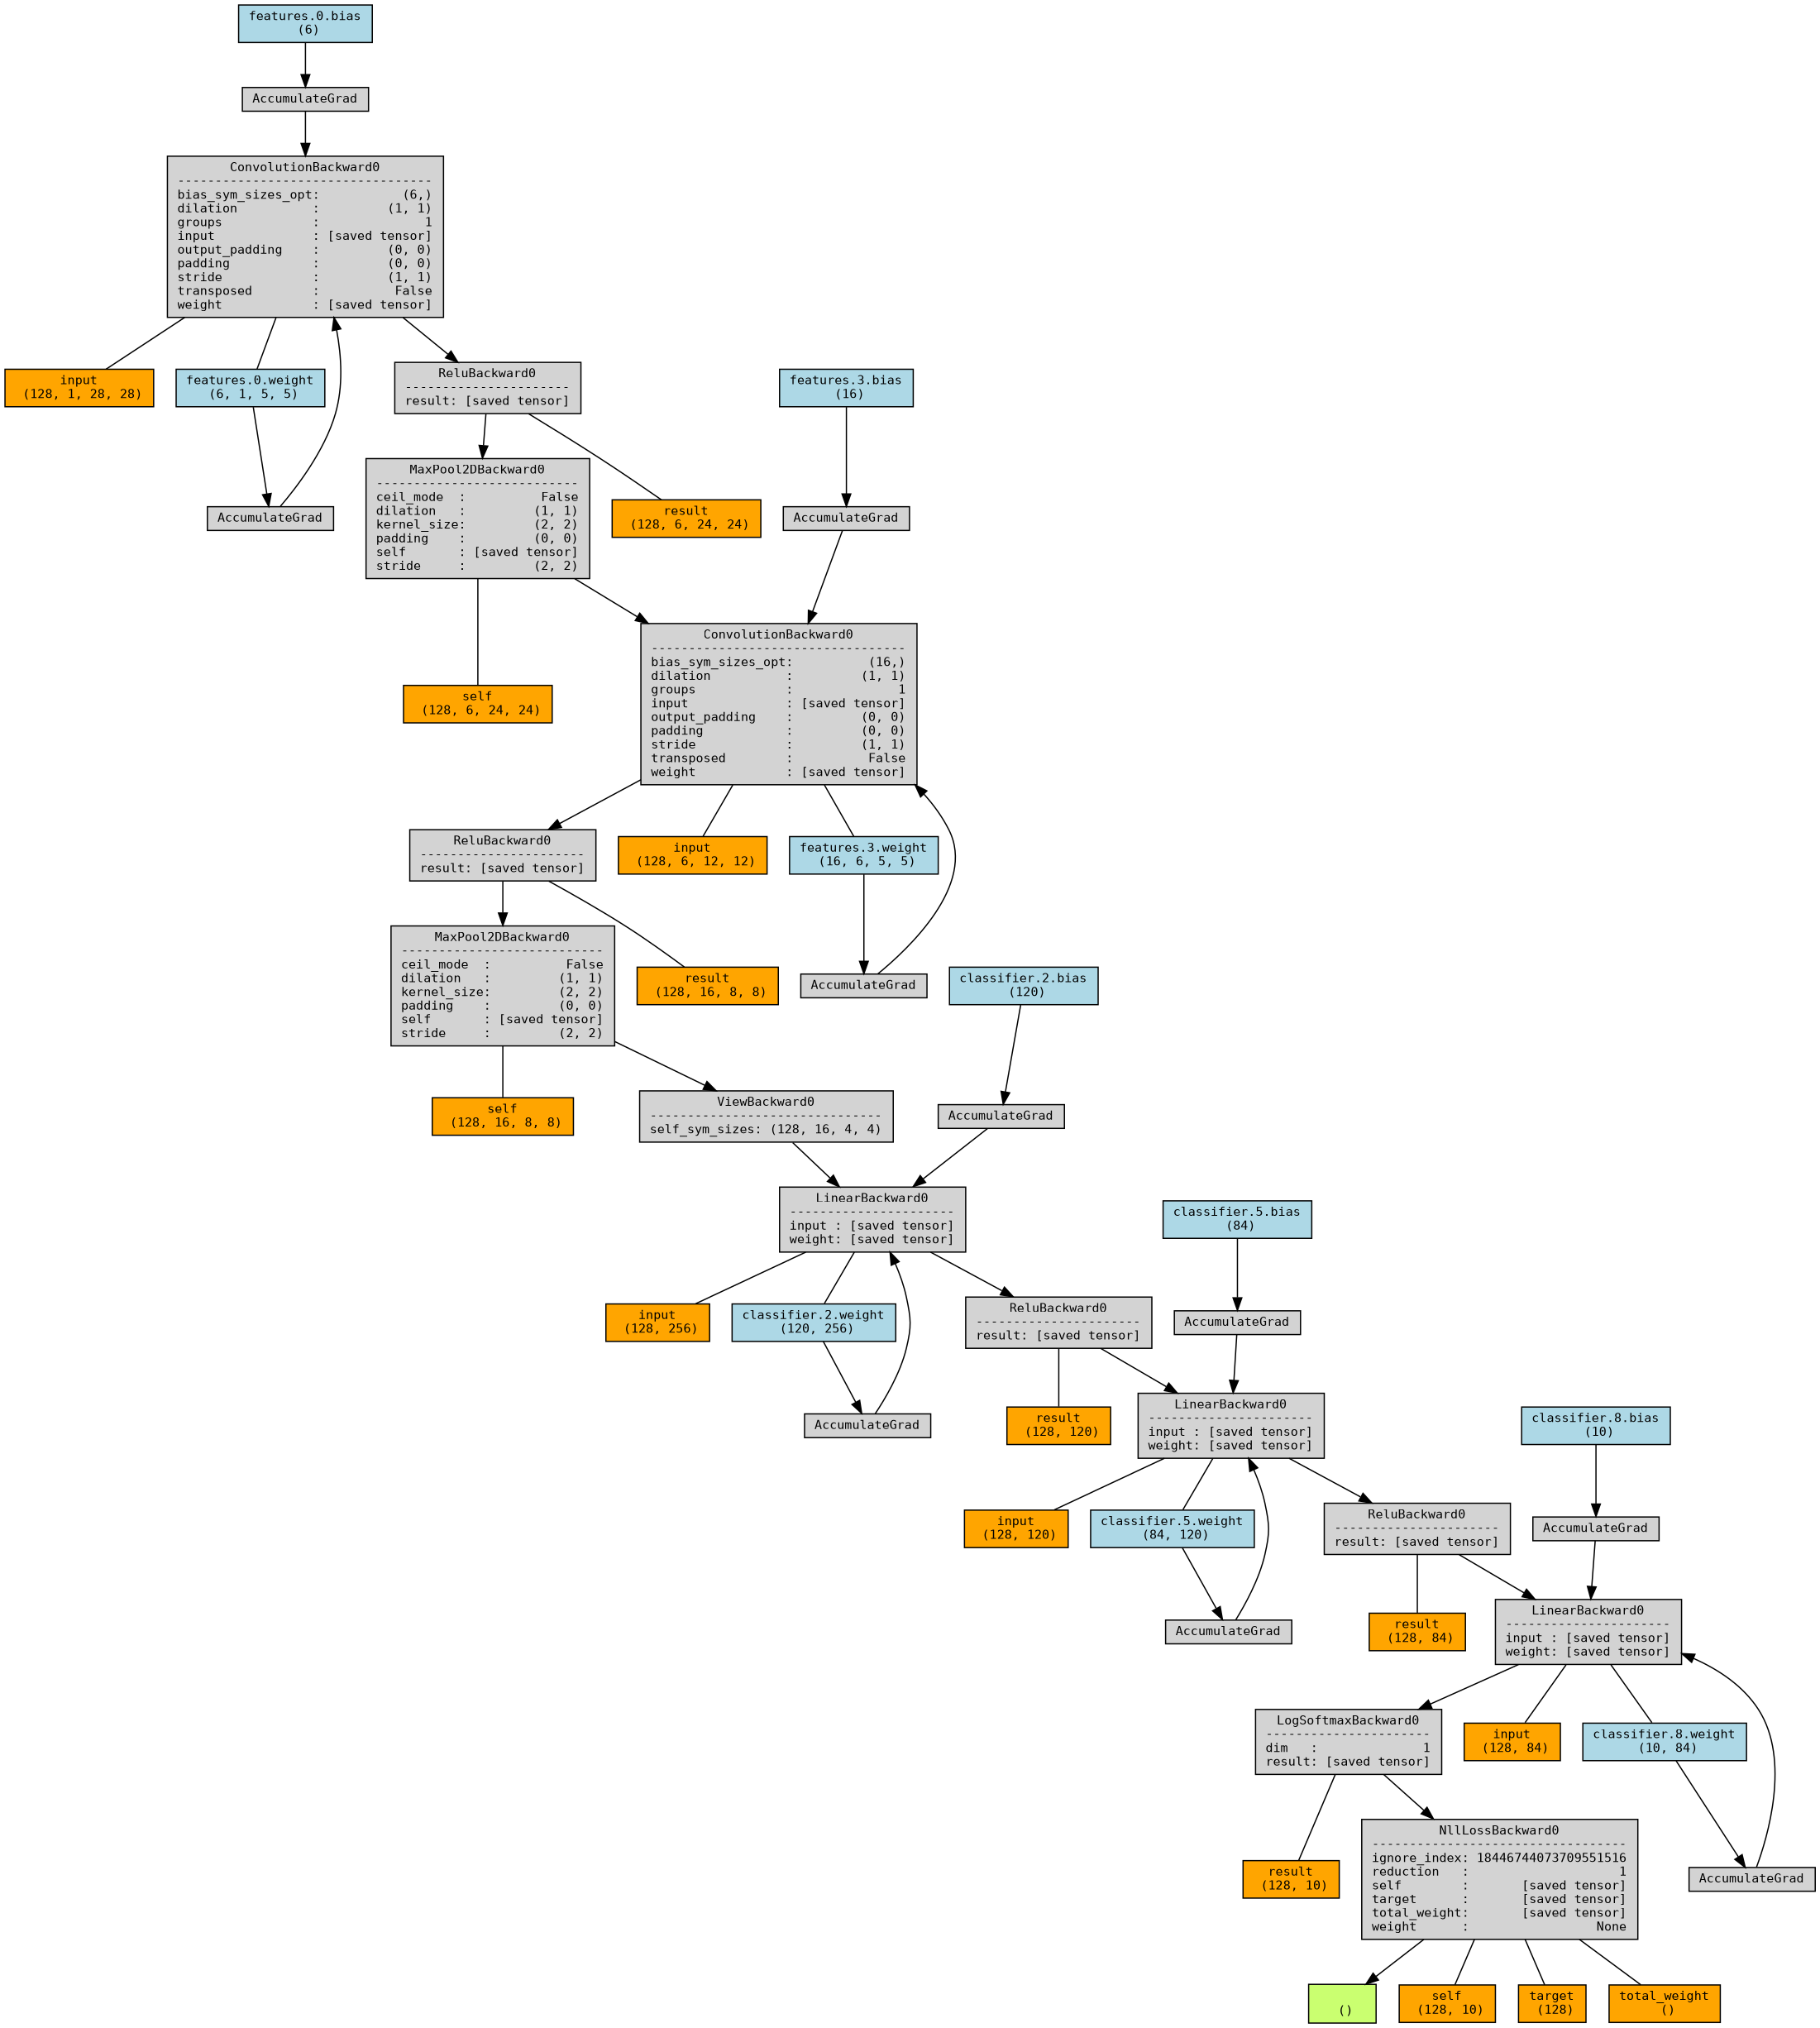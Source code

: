 digraph {
	graph [size="16.349999999999998,16.349999999999998"]
	node [align=left fontname=monospace fontsize=10 height=0.2 ranksep=0.1 shape=box style=filled]
	4694138832 [label="
 ()" fillcolor=darkolivegreen1]
	4984732400 -> 4984656880 [dir=none]
	4984656880 [label="self
 (128, 10)" fillcolor=orange]
	4984732400 -> 4694170400 [dir=none]
	4694170400 [label="target
 (128)" fillcolor=orange]
	4984732400 -> 4984436864 [dir=none]
	4984436864 [label="total_weight
 ()" fillcolor=orange]
	4984732400 [label="NllLossBackward0
----------------------------------
ignore_index: 18446744073709551516
reduction   :                    1
self        :       [saved tensor]
target      :       [saved tensor]
total_weight:       [saved tensor]
weight      :                 None"]
	4984733648 -> 4984732400
	4984733648 -> 4694145152 [dir=none]
	4694145152 [label="result
 (128, 10)" fillcolor=orange]
	4984733648 [label="LogSoftmaxBackward0
----------------------
dim   :              1
result: [saved tensor]"]
	4996301344 -> 4984733648
	4996301344 -> 4984652400 [dir=none]
	4984652400 [label="input
 (128, 84)" fillcolor=orange]
	4996301344 -> 4694139232 [dir=none]
	4694139232 [label="weight
 (10, 84)" fillcolor=orange]
	4996301344 [label="LinearBackward0
----------------------
input : [saved tensor]
weight: [saved tensor]"]
	4996301440 -> 4996301344
	4996301440 -> 4984663360 [dir=none]
	4984663360 [label="result
 (128, 84)" fillcolor=orange]
	4996301440 [label="ReluBackward0
----------------------
result: [saved tensor]"]
	4996301488 -> 4996301440
	4996301488 -> 4984656400 [dir=none]
	4984656400 [label="input
 (128, 120)" fillcolor=orange]
	4996301488 -> 4982311648 [dir=none]
	4982311648 [label="weight
 (84, 120)" fillcolor=orange]
	4996301488 [label="LinearBackward0
----------------------
input : [saved tensor]
weight: [saved tensor]"]
	4996301536 -> 4996301488
	4996301536 -> 4984658240 [dir=none]
	4984658240 [label="result
 (128, 120)" fillcolor=orange]
	4996301536 [label="ReluBackward0
----------------------
result: [saved tensor]"]
	4996301728 -> 4996301536
	4996301728 -> 4984662640 [dir=none]
	4984662640 [label="input
 (128, 256)" fillcolor=orange]
	4996301728 -> 4979408656 [dir=none]
	4979408656 [label="weight
 (120, 256)" fillcolor=orange]
	4996301728 [label="LinearBackward0
----------------------
input : [saved tensor]
weight: [saved tensor]"]
	4996301824 -> 4996301728
	4996301824 [label="ViewBackward0
-------------------------------
self_sym_sizes: (128, 16, 4, 4)"]
	4996302016 -> 4996301824
	4996302016 -> 4984654720 [dir=none]
	4984654720 [label="self
 (128, 16, 8, 8)" fillcolor=orange]
	4996302016 [label="MaxPool2DBackward0
---------------------------
ceil_mode  :          False
dilation   :         (1, 1)
kernel_size:         (2, 2)
padding    :         (0, 0)
self       : [saved tensor]
stride     :         (2, 2)"]
	4996302112 -> 4996302016
	4996302112 -> 4984658720 [dir=none]
	4984658720 [label="result
 (128, 16, 8, 8)" fillcolor=orange]
	4996302112 [label="ReluBackward0
----------------------
result: [saved tensor]"]
	4996302208 -> 4996302112
	4996302208 -> 4694173760 [dir=none]
	4694173760 [label="input
 (128, 6, 12, 12)" fillcolor=orange]
	4996302208 -> 4982312528 [dir=none]
	4982312528 [label="weight
 (16, 6, 5, 5)" fillcolor=orange]
	4996302208 [label="ConvolutionBackward0
----------------------------------
bias_sym_sizes_opt:          (16,)
dilation          :         (1, 1)
groups            :              1
input             : [saved tensor]
output_padding    :         (0, 0)
padding           :         (0, 0)
stride            :         (1, 1)
transposed        :          False
weight            : [saved tensor]"]
	4996302304 -> 4996302208
	4996302304 -> 4983779344 [dir=none]
	4983779344 [label="self
 (128, 6, 24, 24)" fillcolor=orange]
	4996302304 [label="MaxPool2DBackward0
---------------------------
ceil_mode  :          False
dilation   :         (1, 1)
kernel_size:         (2, 2)
padding    :         (0, 0)
self       : [saved tensor]
stride     :         (2, 2)"]
	4996302496 -> 4996302304
	4996302496 -> 4985061440 [dir=none]
	4985061440 [label="result
 (128, 6, 24, 24)" fillcolor=orange]
	4996302496 [label="ReluBackward0
----------------------
result: [saved tensor]"]
	4996302592 -> 4996302496
	4996302592 -> 4983777264 [dir=none]
	4983777264 [label="input
 (128, 1, 28, 28)" fillcolor=orange]
	4996302592 -> 4694145712 [dir=none]
	4694145712 [label="weight
 (6, 1, 5, 5)" fillcolor=orange]
	4996302592 [label="ConvolutionBackward0
----------------------------------
bias_sym_sizes_opt:           (6,)
dilation          :         (1, 1)
groups            :              1
input             : [saved tensor]
output_padding    :         (0, 0)
padding           :         (0, 0)
stride            :         (1, 1)
transposed        :          False
weight            : [saved tensor]"]
	4996302688 -> 4996302592
	4694145712 [label="features.0.weight
 (6, 1, 5, 5)" fillcolor=lightblue]
	4694145712 -> 4996302688
	4996302688 [label=AccumulateGrad]
	4996302640 -> 4996302592
	4694145632 [label="features.0.bias
 (6)" fillcolor=lightblue]
	4694145632 -> 4996302640
	4996302640 [label=AccumulateGrad]
	4996302256 -> 4996302208
	4982312528 [label="features.3.weight
 (16, 6, 5, 5)" fillcolor=lightblue]
	4982312528 -> 4996302256
	4996302256 [label=AccumulateGrad]
	4996301920 -> 4996302208
	4694139392 [label="features.3.bias
 (16)" fillcolor=lightblue]
	4694139392 -> 4996301920
	4996301920 [label=AccumulateGrad]
	4996301776 -> 4996301728
	4979408656 [label="classifier.2.weight
 (120, 256)" fillcolor=lightblue]
	4979408656 -> 4996301776
	4996301776 [label=AccumulateGrad]
	4996301632 -> 4996301728
	4981985328 [label="classifier.2.bias
 (120)" fillcolor=lightblue]
	4981985328 -> 4996301632
	4996301632 [label=AccumulateGrad]
	4996301392 -> 4996301488
	4982311648 [label="classifier.5.weight
 (84, 120)" fillcolor=lightblue]
	4982311648 -> 4996301392
	4996301392 [label=AccumulateGrad]
	4996301056 -> 4996301488
	4694139312 [label="classifier.5.bias
 (84)" fillcolor=lightblue]
	4694139312 -> 4996301056
	4996301056 [label=AccumulateGrad]
	4996300912 -> 4996301344
	4694139232 [label="classifier.8.weight
 (10, 84)" fillcolor=lightblue]
	4694139232 -> 4996300912
	4996300912 [label=AccumulateGrad]
	4996301248 -> 4996301344
	4694145552 [label="classifier.8.bias
 (10)" fillcolor=lightblue]
	4694145552 -> 4996301248
	4996301248 [label=AccumulateGrad]
	4984732400 -> 4694138832
}
